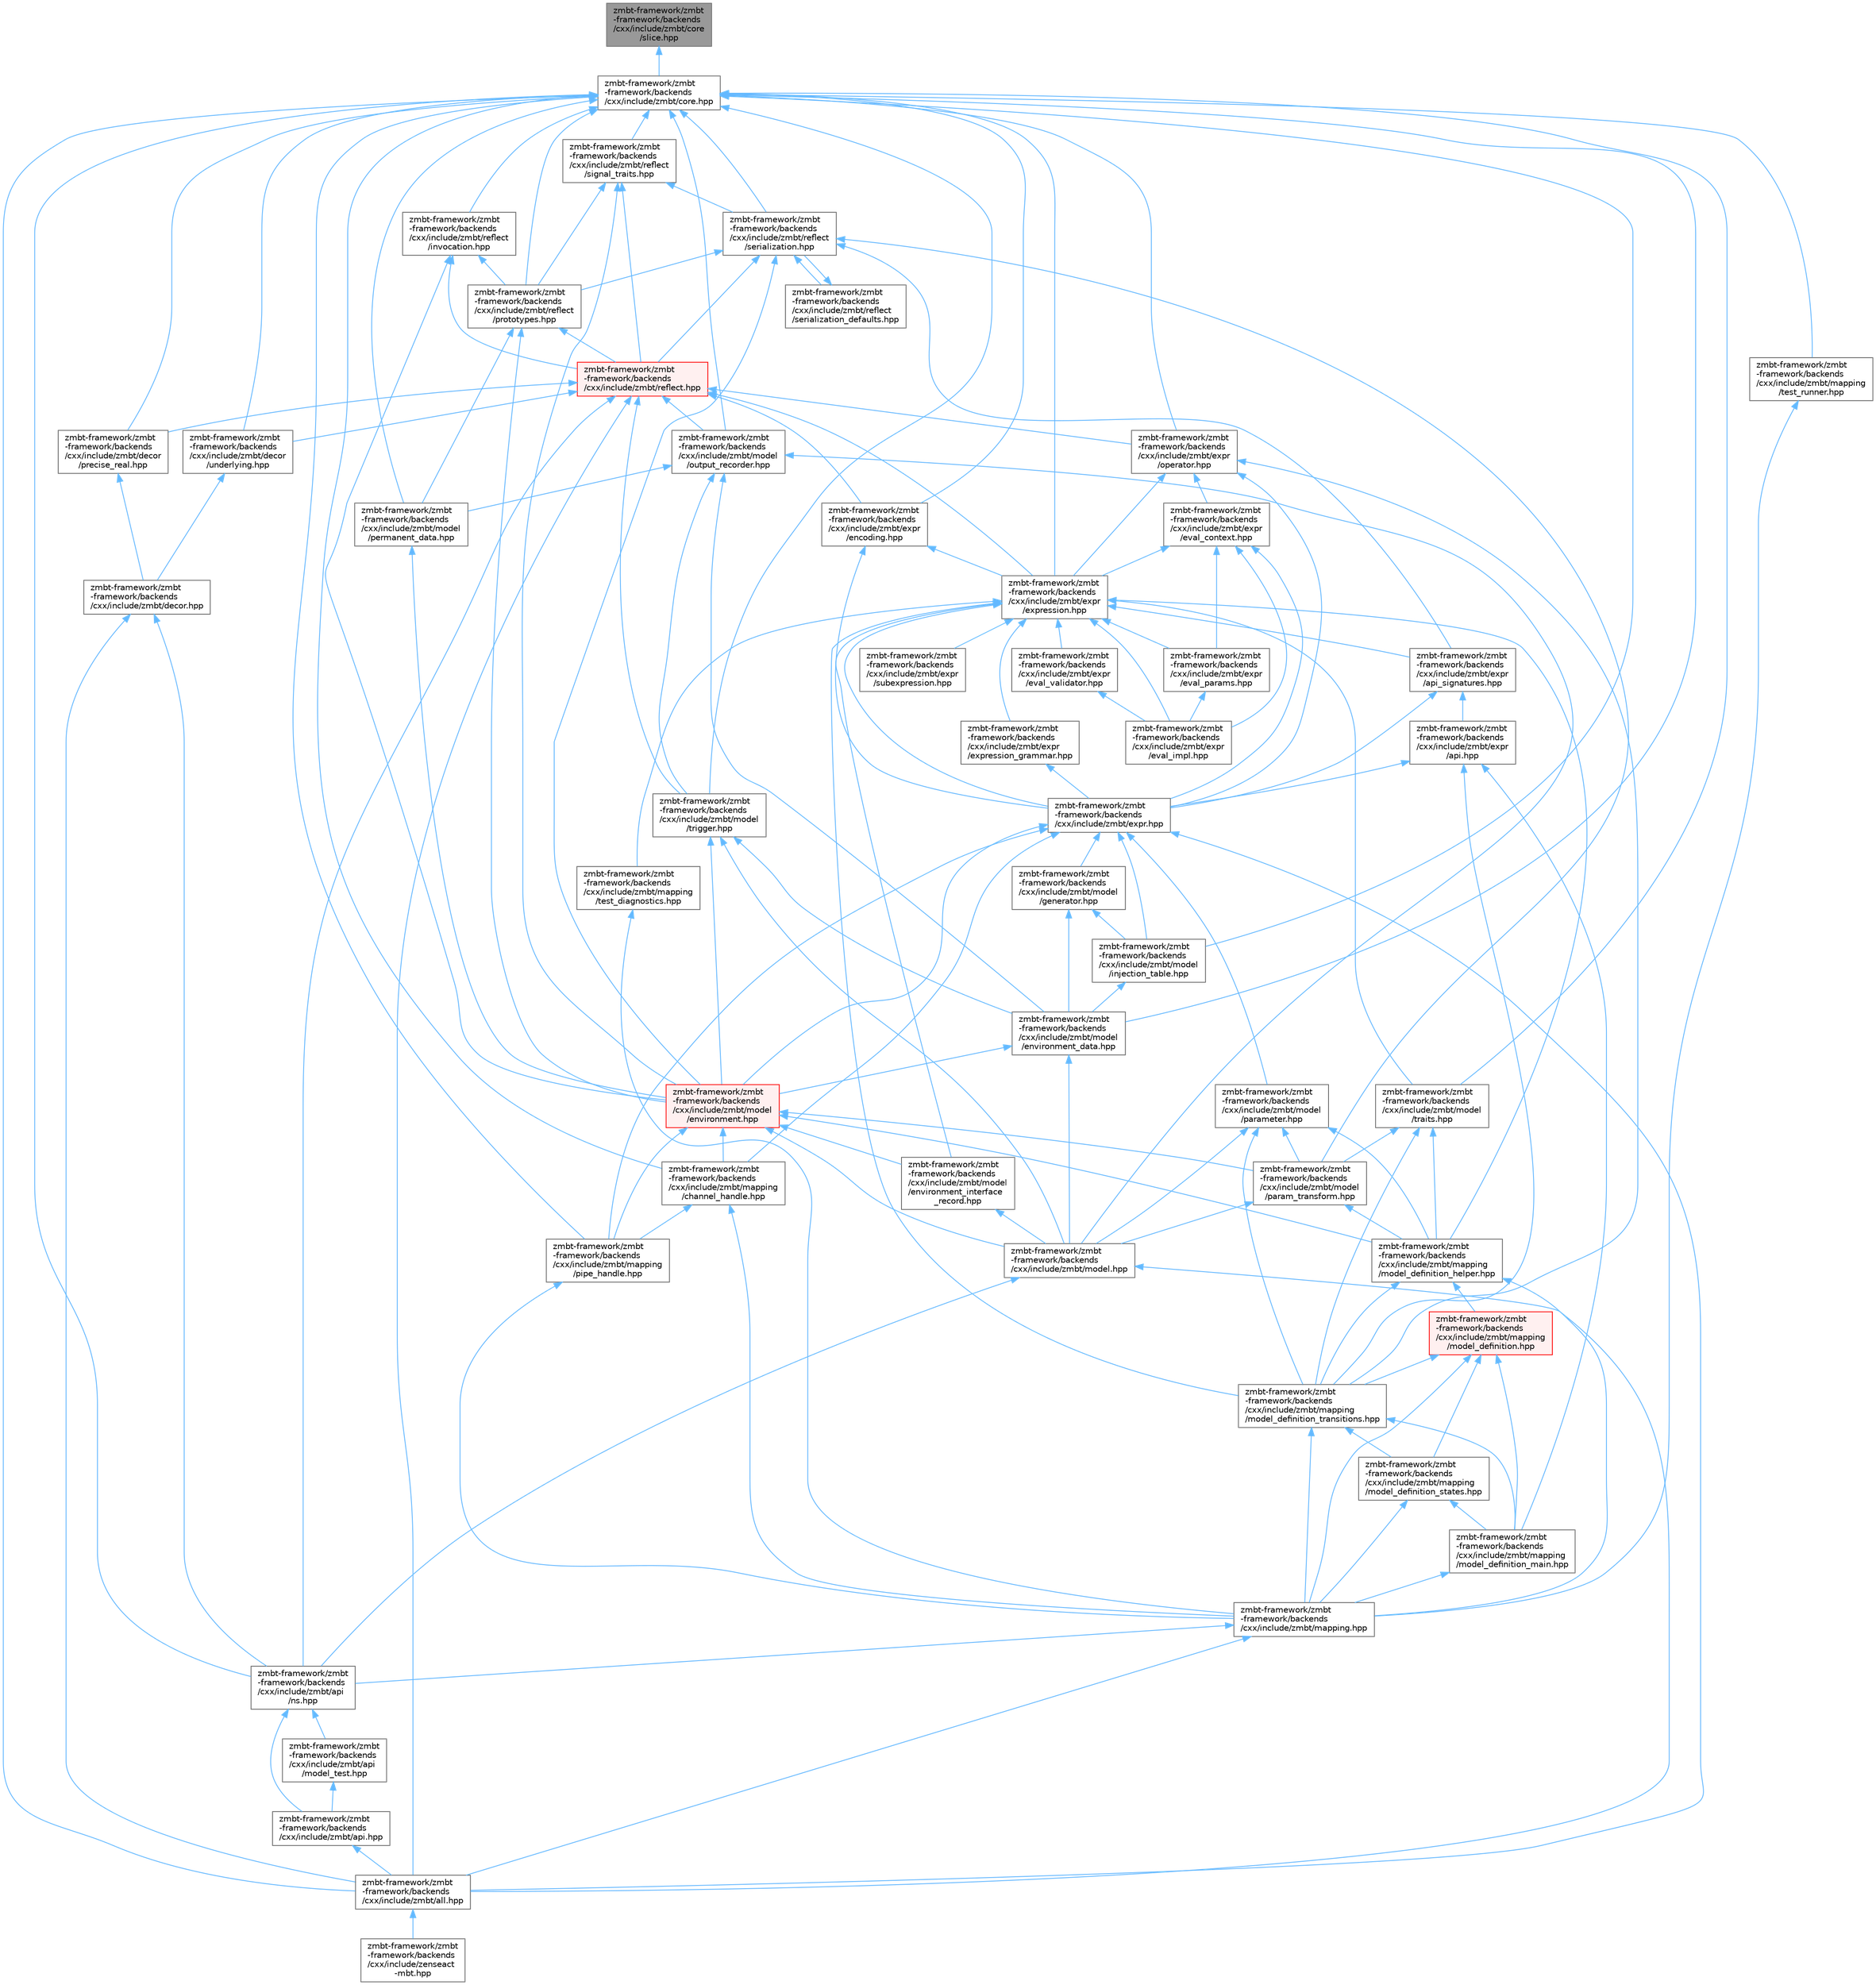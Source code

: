digraph "zmbt-framework/zmbt-framework/backends/cxx/include/zmbt/core/slice.hpp"
{
 // LATEX_PDF_SIZE
  bgcolor="transparent";
  edge [fontname=Helvetica,fontsize=10,labelfontname=Helvetica,labelfontsize=10];
  node [fontname=Helvetica,fontsize=10,shape=box,height=0.2,width=0.4];
  Node1 [id="Node000001",label="zmbt-framework/zmbt\l-framework/backends\l/cxx/include/zmbt/core\l/slice.hpp",height=0.2,width=0.4,color="gray40", fillcolor="grey60", style="filled", fontcolor="black",tooltip=" "];
  Node1 -> Node2 [id="edge1_Node000001_Node000002",dir="back",color="steelblue1",style="solid",tooltip=" "];
  Node2 [id="Node000002",label="zmbt-framework/zmbt\l-framework/backends\l/cxx/include/zmbt/core.hpp",height=0.2,width=0.4,color="grey40", fillcolor="white", style="filled",URL="$core_8hpp.html",tooltip=" "];
  Node2 -> Node3 [id="edge2_Node000002_Node000003",dir="back",color="steelblue1",style="solid",tooltip=" "];
  Node3 [id="Node000003",label="zmbt-framework/zmbt\l-framework/backends\l/cxx/include/zmbt/all.hpp",height=0.2,width=0.4,color="grey40", fillcolor="white", style="filled",URL="$all_8hpp.html",tooltip=" "];
  Node3 -> Node4 [id="edge3_Node000003_Node000004",dir="back",color="steelblue1",style="solid",tooltip=" "];
  Node4 [id="Node000004",label="zmbt-framework/zmbt\l-framework/backends\l/cxx/include/zenseact\l-mbt.hpp",height=0.2,width=0.4,color="grey40", fillcolor="white", style="filled",URL="$zenseact-mbt_8hpp.html",tooltip=" "];
  Node2 -> Node5 [id="edge4_Node000002_Node000005",dir="back",color="steelblue1",style="solid",tooltip=" "];
  Node5 [id="Node000005",label="zmbt-framework/zmbt\l-framework/backends\l/cxx/include/zmbt/api\l/ns.hpp",height=0.2,width=0.4,color="grey40", fillcolor="white", style="filled",URL="$ns_8hpp.html",tooltip=" "];
  Node5 -> Node6 [id="edge5_Node000005_Node000006",dir="back",color="steelblue1",style="solid",tooltip=" "];
  Node6 [id="Node000006",label="zmbt-framework/zmbt\l-framework/backends\l/cxx/include/zmbt/api.hpp",height=0.2,width=0.4,color="grey40", fillcolor="white", style="filled",URL="$api_8hpp.html",tooltip=" "];
  Node6 -> Node3 [id="edge6_Node000006_Node000003",dir="back",color="steelblue1",style="solid",tooltip=" "];
  Node5 -> Node7 [id="edge7_Node000005_Node000007",dir="back",color="steelblue1",style="solid",tooltip=" "];
  Node7 [id="Node000007",label="zmbt-framework/zmbt\l-framework/backends\l/cxx/include/zmbt/api\l/model_test.hpp",height=0.2,width=0.4,color="grey40", fillcolor="white", style="filled",URL="$model__test_8hpp.html",tooltip=" "];
  Node7 -> Node6 [id="edge8_Node000007_Node000006",dir="back",color="steelblue1",style="solid",tooltip=" "];
  Node2 -> Node8 [id="edge9_Node000002_Node000008",dir="back",color="steelblue1",style="solid",tooltip=" "];
  Node8 [id="Node000008",label="zmbt-framework/zmbt\l-framework/backends\l/cxx/include/zmbt/decor\l/precise_real.hpp",height=0.2,width=0.4,color="grey40", fillcolor="white", style="filled",URL="$precise__real_8hpp.html",tooltip=" "];
  Node8 -> Node9 [id="edge10_Node000008_Node000009",dir="back",color="steelblue1",style="solid",tooltip=" "];
  Node9 [id="Node000009",label="zmbt-framework/zmbt\l-framework/backends\l/cxx/include/zmbt/decor.hpp",height=0.2,width=0.4,color="grey40", fillcolor="white", style="filled",URL="$decor_8hpp.html",tooltip=" "];
  Node9 -> Node3 [id="edge11_Node000009_Node000003",dir="back",color="steelblue1",style="solid",tooltip=" "];
  Node9 -> Node5 [id="edge12_Node000009_Node000005",dir="back",color="steelblue1",style="solid",tooltip=" "];
  Node2 -> Node10 [id="edge13_Node000002_Node000010",dir="back",color="steelblue1",style="solid",tooltip=" "];
  Node10 [id="Node000010",label="zmbt-framework/zmbt\l-framework/backends\l/cxx/include/zmbt/decor\l/underlying.hpp",height=0.2,width=0.4,color="grey40", fillcolor="white", style="filled",URL="$underlying_8hpp.html",tooltip=" "];
  Node10 -> Node9 [id="edge14_Node000010_Node000009",dir="back",color="steelblue1",style="solid",tooltip=" "];
  Node2 -> Node11 [id="edge15_Node000002_Node000011",dir="back",color="steelblue1",style="solid",tooltip=" "];
  Node11 [id="Node000011",label="zmbt-framework/zmbt\l-framework/backends\l/cxx/include/zmbt/expr\l/encoding.hpp",height=0.2,width=0.4,color="grey40", fillcolor="white", style="filled",URL="$encoding_8hpp.html",tooltip=" "];
  Node11 -> Node12 [id="edge16_Node000011_Node000012",dir="back",color="steelblue1",style="solid",tooltip=" "];
  Node12 [id="Node000012",label="zmbt-framework/zmbt\l-framework/backends\l/cxx/include/zmbt/expr.hpp",height=0.2,width=0.4,color="grey40", fillcolor="white", style="filled",URL="$expr_8hpp.html",tooltip=" "];
  Node12 -> Node3 [id="edge17_Node000012_Node000003",dir="back",color="steelblue1",style="solid",tooltip=" "];
  Node12 -> Node13 [id="edge18_Node000012_Node000013",dir="back",color="steelblue1",style="solid",tooltip=" "];
  Node13 [id="Node000013",label="zmbt-framework/zmbt\l-framework/backends\l/cxx/include/zmbt/mapping\l/channel_handle.hpp",height=0.2,width=0.4,color="grey40", fillcolor="white", style="filled",URL="$channel__handle_8hpp.html",tooltip=" "];
  Node13 -> Node14 [id="edge19_Node000013_Node000014",dir="back",color="steelblue1",style="solid",tooltip=" "];
  Node14 [id="Node000014",label="zmbt-framework/zmbt\l-framework/backends\l/cxx/include/zmbt/mapping.hpp",height=0.2,width=0.4,color="grey40", fillcolor="white", style="filled",URL="$mapping_8hpp.html",tooltip=" "];
  Node14 -> Node3 [id="edge20_Node000014_Node000003",dir="back",color="steelblue1",style="solid",tooltip=" "];
  Node14 -> Node5 [id="edge21_Node000014_Node000005",dir="back",color="steelblue1",style="solid",tooltip=" "];
  Node13 -> Node15 [id="edge22_Node000013_Node000015",dir="back",color="steelblue1",style="solid",tooltip=" "];
  Node15 [id="Node000015",label="zmbt-framework/zmbt\l-framework/backends\l/cxx/include/zmbt/mapping\l/pipe_handle.hpp",height=0.2,width=0.4,color="grey40", fillcolor="white", style="filled",URL="$pipe__handle_8hpp.html",tooltip=" "];
  Node15 -> Node14 [id="edge23_Node000015_Node000014",dir="back",color="steelblue1",style="solid",tooltip=" "];
  Node12 -> Node15 [id="edge24_Node000012_Node000015",dir="back",color="steelblue1",style="solid",tooltip=" "];
  Node12 -> Node16 [id="edge25_Node000012_Node000016",dir="back",color="steelblue1",style="solid",tooltip=" "];
  Node16 [id="Node000016",label="zmbt-framework/zmbt\l-framework/backends\l/cxx/include/zmbt/model\l/environment.hpp",height=0.2,width=0.4,color="red", fillcolor="#FFF0F0", style="filled",URL="$environment_8hpp.html",tooltip=" "];
  Node16 -> Node13 [id="edge26_Node000016_Node000013",dir="back",color="steelblue1",style="solid",tooltip=" "];
  Node16 -> Node17 [id="edge27_Node000016_Node000017",dir="back",color="steelblue1",style="solid",tooltip=" "];
  Node17 [id="Node000017",label="zmbt-framework/zmbt\l-framework/backends\l/cxx/include/zmbt/mapping\l/model_definition_helper.hpp",height=0.2,width=0.4,color="grey40", fillcolor="white", style="filled",URL="$model__definition__helper_8hpp.html",tooltip=" "];
  Node17 -> Node14 [id="edge28_Node000017_Node000014",dir="back",color="steelblue1",style="solid",tooltip=" "];
  Node17 -> Node18 [id="edge29_Node000017_Node000018",dir="back",color="steelblue1",style="solid",tooltip=" "];
  Node18 [id="Node000018",label="zmbt-framework/zmbt\l-framework/backends\l/cxx/include/zmbt/mapping\l/model_definition.hpp",height=0.2,width=0.4,color="red", fillcolor="#FFF0F0", style="filled",URL="$model__definition_8hpp.html",tooltip=" "];
  Node18 -> Node14 [id="edge30_Node000018_Node000014",dir="back",color="steelblue1",style="solid",tooltip=" "];
  Node18 -> Node19 [id="edge31_Node000018_Node000019",dir="back",color="steelblue1",style="solid",tooltip=" "];
  Node19 [id="Node000019",label="zmbt-framework/zmbt\l-framework/backends\l/cxx/include/zmbt/mapping\l/model_definition_main.hpp",height=0.2,width=0.4,color="grey40", fillcolor="white", style="filled",URL="$model__definition__main_8hpp.html",tooltip=" "];
  Node19 -> Node14 [id="edge32_Node000019_Node000014",dir="back",color="steelblue1",style="solid",tooltip=" "];
  Node18 -> Node21 [id="edge33_Node000018_Node000021",dir="back",color="steelblue1",style="solid",tooltip=" "];
  Node21 [id="Node000021",label="zmbt-framework/zmbt\l-framework/backends\l/cxx/include/zmbt/mapping\l/model_definition_states.hpp",height=0.2,width=0.4,color="grey40", fillcolor="white", style="filled",URL="$model__definition__states_8hpp.html",tooltip=" "];
  Node21 -> Node14 [id="edge34_Node000021_Node000014",dir="back",color="steelblue1",style="solid",tooltip=" "];
  Node21 -> Node19 [id="edge35_Node000021_Node000019",dir="back",color="steelblue1",style="solid",tooltip=" "];
  Node18 -> Node22 [id="edge36_Node000018_Node000022",dir="back",color="steelblue1",style="solid",tooltip=" "];
  Node22 [id="Node000022",label="zmbt-framework/zmbt\l-framework/backends\l/cxx/include/zmbt/mapping\l/model_definition_transitions.hpp",height=0.2,width=0.4,color="grey40", fillcolor="white", style="filled",URL="$model__definition__transitions_8hpp.html",tooltip=" "];
  Node22 -> Node14 [id="edge37_Node000022_Node000014",dir="back",color="steelblue1",style="solid",tooltip=" "];
  Node22 -> Node19 [id="edge38_Node000022_Node000019",dir="back",color="steelblue1",style="solid",tooltip=" "];
  Node22 -> Node21 [id="edge39_Node000022_Node000021",dir="back",color="steelblue1",style="solid",tooltip=" "];
  Node17 -> Node22 [id="edge40_Node000017_Node000022",dir="back",color="steelblue1",style="solid",tooltip=" "];
  Node16 -> Node15 [id="edge41_Node000016_Node000015",dir="back",color="steelblue1",style="solid",tooltip=" "];
  Node16 -> Node24 [id="edge42_Node000016_Node000024",dir="back",color="steelblue1",style="solid",tooltip=" "];
  Node24 [id="Node000024",label="zmbt-framework/zmbt\l-framework/backends\l/cxx/include/zmbt/model.hpp",height=0.2,width=0.4,color="grey40", fillcolor="white", style="filled",URL="$model_8hpp.html",tooltip=" "];
  Node24 -> Node3 [id="edge43_Node000024_Node000003",dir="back",color="steelblue1",style="solid",tooltip=" "];
  Node24 -> Node5 [id="edge44_Node000024_Node000005",dir="back",color="steelblue1",style="solid",tooltip=" "];
  Node16 -> Node25 [id="edge45_Node000016_Node000025",dir="back",color="steelblue1",style="solid",tooltip=" "];
  Node25 [id="Node000025",label="zmbt-framework/zmbt\l-framework/backends\l/cxx/include/zmbt/model\l/environment_interface\l_record.hpp",height=0.2,width=0.4,color="grey40", fillcolor="white", style="filled",URL="$environment__interface__record_8hpp.html",tooltip=" "];
  Node25 -> Node24 [id="edge46_Node000025_Node000024",dir="back",color="steelblue1",style="solid",tooltip=" "];
  Node16 -> Node26 [id="edge47_Node000016_Node000026",dir="back",color="steelblue1",style="solid",tooltip=" "];
  Node26 [id="Node000026",label="zmbt-framework/zmbt\l-framework/backends\l/cxx/include/zmbt/model\l/param_transform.hpp",height=0.2,width=0.4,color="grey40", fillcolor="white", style="filled",URL="$param__transform_8hpp.html",tooltip=" "];
  Node26 -> Node17 [id="edge48_Node000026_Node000017",dir="back",color="steelblue1",style="solid",tooltip=" "];
  Node26 -> Node24 [id="edge49_Node000026_Node000024",dir="back",color="steelblue1",style="solid",tooltip=" "];
  Node12 -> Node27 [id="edge50_Node000012_Node000027",dir="back",color="steelblue1",style="solid",tooltip=" "];
  Node27 [id="Node000027",label="zmbt-framework/zmbt\l-framework/backends\l/cxx/include/zmbt/model\l/generator.hpp",height=0.2,width=0.4,color="grey40", fillcolor="white", style="filled",URL="$generator_8hpp.html",tooltip=" "];
  Node27 -> Node28 [id="edge51_Node000027_Node000028",dir="back",color="steelblue1",style="solid",tooltip=" "];
  Node28 [id="Node000028",label="zmbt-framework/zmbt\l-framework/backends\l/cxx/include/zmbt/model\l/environment_data.hpp",height=0.2,width=0.4,color="grey40", fillcolor="white", style="filled",URL="$environment__data_8hpp.html",tooltip=" "];
  Node28 -> Node24 [id="edge52_Node000028_Node000024",dir="back",color="steelblue1",style="solid",tooltip=" "];
  Node28 -> Node16 [id="edge53_Node000028_Node000016",dir="back",color="steelblue1",style="solid",tooltip=" "];
  Node27 -> Node29 [id="edge54_Node000027_Node000029",dir="back",color="steelblue1",style="solid",tooltip=" "];
  Node29 [id="Node000029",label="zmbt-framework/zmbt\l-framework/backends\l/cxx/include/zmbt/model\l/injection_table.hpp",height=0.2,width=0.4,color="grey40", fillcolor="white", style="filled",URL="$injection__table_8hpp.html",tooltip=" "];
  Node29 -> Node28 [id="edge55_Node000029_Node000028",dir="back",color="steelblue1",style="solid",tooltip=" "];
  Node12 -> Node29 [id="edge56_Node000012_Node000029",dir="back",color="steelblue1",style="solid",tooltip=" "];
  Node12 -> Node30 [id="edge57_Node000012_Node000030",dir="back",color="steelblue1",style="solid",tooltip=" "];
  Node30 [id="Node000030",label="zmbt-framework/zmbt\l-framework/backends\l/cxx/include/zmbt/model\l/parameter.hpp",height=0.2,width=0.4,color="grey40", fillcolor="white", style="filled",URL="$parameter_8hpp.html",tooltip=" "];
  Node30 -> Node17 [id="edge58_Node000030_Node000017",dir="back",color="steelblue1",style="solid",tooltip=" "];
  Node30 -> Node22 [id="edge59_Node000030_Node000022",dir="back",color="steelblue1",style="solid",tooltip=" "];
  Node30 -> Node24 [id="edge60_Node000030_Node000024",dir="back",color="steelblue1",style="solid",tooltip=" "];
  Node30 -> Node26 [id="edge61_Node000030_Node000026",dir="back",color="steelblue1",style="solid",tooltip=" "];
  Node11 -> Node31 [id="edge62_Node000011_Node000031",dir="back",color="steelblue1",style="solid",tooltip=" "];
  Node31 [id="Node000031",label="zmbt-framework/zmbt\l-framework/backends\l/cxx/include/zmbt/expr\l/expression.hpp",height=0.2,width=0.4,color="grey40", fillcolor="white", style="filled",URL="$expression_8hpp.html",tooltip=" "];
  Node31 -> Node12 [id="edge63_Node000031_Node000012",dir="back",color="steelblue1",style="solid",tooltip=" "];
  Node31 -> Node32 [id="edge64_Node000031_Node000032",dir="back",color="steelblue1",style="solid",tooltip=" "];
  Node32 [id="Node000032",label="zmbt-framework/zmbt\l-framework/backends\l/cxx/include/zmbt/expr\l/api_signatures.hpp",height=0.2,width=0.4,color="grey40", fillcolor="white", style="filled",URL="$api__signatures_8hpp.html",tooltip=" "];
  Node32 -> Node12 [id="edge65_Node000032_Node000012",dir="back",color="steelblue1",style="solid",tooltip=" "];
  Node32 -> Node33 [id="edge66_Node000032_Node000033",dir="back",color="steelblue1",style="solid",tooltip=" "];
  Node33 [id="Node000033",label="zmbt-framework/zmbt\l-framework/backends\l/cxx/include/zmbt/expr\l/api.hpp",height=0.2,width=0.4,color="grey40", fillcolor="white", style="filled",URL="$expr_2api_8hpp.html",tooltip=" "];
  Node33 -> Node12 [id="edge67_Node000033_Node000012",dir="back",color="steelblue1",style="solid",tooltip=" "];
  Node33 -> Node19 [id="edge68_Node000033_Node000019",dir="back",color="steelblue1",style="solid",tooltip=" "];
  Node33 -> Node22 [id="edge69_Node000033_Node000022",dir="back",color="steelblue1",style="solid",tooltip=" "];
  Node31 -> Node34 [id="edge70_Node000031_Node000034",dir="back",color="steelblue1",style="solid",tooltip=" "];
  Node34 [id="Node000034",label="zmbt-framework/zmbt\l-framework/backends\l/cxx/include/zmbt/expr\l/eval_impl.hpp",height=0.2,width=0.4,color="grey40", fillcolor="white", style="filled",URL="$eval__impl_8hpp.html",tooltip=" "];
  Node31 -> Node35 [id="edge71_Node000031_Node000035",dir="back",color="steelblue1",style="solid",tooltip=" "];
  Node35 [id="Node000035",label="zmbt-framework/zmbt\l-framework/backends\l/cxx/include/zmbt/expr\l/eval_params.hpp",height=0.2,width=0.4,color="grey40", fillcolor="white", style="filled",URL="$eval__params_8hpp.html",tooltip=" "];
  Node35 -> Node34 [id="edge72_Node000035_Node000034",dir="back",color="steelblue1",style="solid",tooltip=" "];
  Node31 -> Node36 [id="edge73_Node000031_Node000036",dir="back",color="steelblue1",style="solid",tooltip=" "];
  Node36 [id="Node000036",label="zmbt-framework/zmbt\l-framework/backends\l/cxx/include/zmbt/expr\l/eval_validator.hpp",height=0.2,width=0.4,color="grey40", fillcolor="white", style="filled",URL="$eval__validator_8hpp.html",tooltip=" "];
  Node36 -> Node34 [id="edge74_Node000036_Node000034",dir="back",color="steelblue1",style="solid",tooltip=" "];
  Node31 -> Node37 [id="edge75_Node000031_Node000037",dir="back",color="steelblue1",style="solid",tooltip=" "];
  Node37 [id="Node000037",label="zmbt-framework/zmbt\l-framework/backends\l/cxx/include/zmbt/expr\l/expression_grammar.hpp",height=0.2,width=0.4,color="grey40", fillcolor="white", style="filled",URL="$expression__grammar_8hpp.html",tooltip=" "];
  Node37 -> Node12 [id="edge76_Node000037_Node000012",dir="back",color="steelblue1",style="solid",tooltip=" "];
  Node31 -> Node38 [id="edge77_Node000031_Node000038",dir="back",color="steelblue1",style="solid",tooltip=" "];
  Node38 [id="Node000038",label="zmbt-framework/zmbt\l-framework/backends\l/cxx/include/zmbt/expr\l/subexpression.hpp",height=0.2,width=0.4,color="grey40", fillcolor="white", style="filled",URL="$subexpression_8hpp.html",tooltip=" "];
  Node31 -> Node17 [id="edge78_Node000031_Node000017",dir="back",color="steelblue1",style="solid",tooltip=" "];
  Node31 -> Node22 [id="edge79_Node000031_Node000022",dir="back",color="steelblue1",style="solid",tooltip=" "];
  Node31 -> Node39 [id="edge80_Node000031_Node000039",dir="back",color="steelblue1",style="solid",tooltip=" "];
  Node39 [id="Node000039",label="zmbt-framework/zmbt\l-framework/backends\l/cxx/include/zmbt/mapping\l/test_diagnostics.hpp",height=0.2,width=0.4,color="grey40", fillcolor="white", style="filled",URL="$test__diagnostics_8hpp.html",tooltip=" "];
  Node39 -> Node14 [id="edge81_Node000039_Node000014",dir="back",color="steelblue1",style="solid",tooltip=" "];
  Node31 -> Node25 [id="edge82_Node000031_Node000025",dir="back",color="steelblue1",style="solid",tooltip=" "];
  Node31 -> Node40 [id="edge83_Node000031_Node000040",dir="back",color="steelblue1",style="solid",tooltip=" "];
  Node40 [id="Node000040",label="zmbt-framework/zmbt\l-framework/backends\l/cxx/include/zmbt/model\l/traits.hpp",height=0.2,width=0.4,color="grey40", fillcolor="white", style="filled",URL="$traits_8hpp.html",tooltip=" "];
  Node40 -> Node17 [id="edge84_Node000040_Node000017",dir="back",color="steelblue1",style="solid",tooltip=" "];
  Node40 -> Node22 [id="edge85_Node000040_Node000022",dir="back",color="steelblue1",style="solid",tooltip=" "];
  Node40 -> Node26 [id="edge86_Node000040_Node000026",dir="back",color="steelblue1",style="solid",tooltip=" "];
  Node2 -> Node31 [id="edge87_Node000002_Node000031",dir="back",color="steelblue1",style="solid",tooltip=" "];
  Node2 -> Node41 [id="edge88_Node000002_Node000041",dir="back",color="steelblue1",style="solid",tooltip=" "];
  Node41 [id="Node000041",label="zmbt-framework/zmbt\l-framework/backends\l/cxx/include/zmbt/expr\l/operator.hpp",height=0.2,width=0.4,color="grey40", fillcolor="white", style="filled",URL="$operator_8hpp.html",tooltip=" "];
  Node41 -> Node12 [id="edge89_Node000041_Node000012",dir="back",color="steelblue1",style="solid",tooltip=" "];
  Node41 -> Node42 [id="edge90_Node000041_Node000042",dir="back",color="steelblue1",style="solid",tooltip=" "];
  Node42 [id="Node000042",label="zmbt-framework/zmbt\l-framework/backends\l/cxx/include/zmbt/expr\l/eval_context.hpp",height=0.2,width=0.4,color="grey40", fillcolor="white", style="filled",URL="$eval__context_8hpp.html",tooltip=" "];
  Node42 -> Node12 [id="edge91_Node000042_Node000012",dir="back",color="steelblue1",style="solid",tooltip=" "];
  Node42 -> Node34 [id="edge92_Node000042_Node000034",dir="back",color="steelblue1",style="solid",tooltip=" "];
  Node42 -> Node35 [id="edge93_Node000042_Node000035",dir="back",color="steelblue1",style="solid",tooltip=" "];
  Node42 -> Node31 [id="edge94_Node000042_Node000031",dir="back",color="steelblue1",style="solid",tooltip=" "];
  Node41 -> Node31 [id="edge95_Node000041_Node000031",dir="back",color="steelblue1",style="solid",tooltip=" "];
  Node41 -> Node22 [id="edge96_Node000041_Node000022",dir="back",color="steelblue1",style="solid",tooltip=" "];
  Node2 -> Node13 [id="edge97_Node000002_Node000013",dir="back",color="steelblue1",style="solid",tooltip=" "];
  Node2 -> Node15 [id="edge98_Node000002_Node000015",dir="back",color="steelblue1",style="solid",tooltip=" "];
  Node2 -> Node43 [id="edge99_Node000002_Node000043",dir="back",color="steelblue1",style="solid",tooltip=" "];
  Node43 [id="Node000043",label="zmbt-framework/zmbt\l-framework/backends\l/cxx/include/zmbt/mapping\l/test_runner.hpp",height=0.2,width=0.4,color="grey40", fillcolor="white", style="filled",URL="$test__runner_8hpp.html",tooltip=" "];
  Node43 -> Node14 [id="edge100_Node000043_Node000014",dir="back",color="steelblue1",style="solid",tooltip=" "];
  Node2 -> Node28 [id="edge101_Node000002_Node000028",dir="back",color="steelblue1",style="solid",tooltip=" "];
  Node2 -> Node29 [id="edge102_Node000002_Node000029",dir="back",color="steelblue1",style="solid",tooltip=" "];
  Node2 -> Node44 [id="edge103_Node000002_Node000044",dir="back",color="steelblue1",style="solid",tooltip=" "];
  Node44 [id="Node000044",label="zmbt-framework/zmbt\l-framework/backends\l/cxx/include/zmbt/model\l/output_recorder.hpp",height=0.2,width=0.4,color="grey40", fillcolor="white", style="filled",URL="$output__recorder_8hpp.html",tooltip=" "];
  Node44 -> Node24 [id="edge104_Node000044_Node000024",dir="back",color="steelblue1",style="solid",tooltip=" "];
  Node44 -> Node28 [id="edge105_Node000044_Node000028",dir="back",color="steelblue1",style="solid",tooltip=" "];
  Node44 -> Node45 [id="edge106_Node000044_Node000045",dir="back",color="steelblue1",style="solid",tooltip=" "];
  Node45 [id="Node000045",label="zmbt-framework/zmbt\l-framework/backends\l/cxx/include/zmbt/model\l/permanent_data.hpp",height=0.2,width=0.4,color="grey40", fillcolor="white", style="filled",URL="$permanent__data_8hpp.html",tooltip=" "];
  Node45 -> Node16 [id="edge107_Node000045_Node000016",dir="back",color="steelblue1",style="solid",tooltip=" "];
  Node44 -> Node46 [id="edge108_Node000044_Node000046",dir="back",color="steelblue1",style="solid",tooltip=" "];
  Node46 [id="Node000046",label="zmbt-framework/zmbt\l-framework/backends\l/cxx/include/zmbt/model\l/trigger.hpp",height=0.2,width=0.4,color="grey40", fillcolor="white", style="filled",URL="$trigger_8hpp.html",tooltip=" "];
  Node46 -> Node24 [id="edge109_Node000046_Node000024",dir="back",color="steelblue1",style="solid",tooltip=" "];
  Node46 -> Node16 [id="edge110_Node000046_Node000016",dir="back",color="steelblue1",style="solid",tooltip=" "];
  Node46 -> Node28 [id="edge111_Node000046_Node000028",dir="back",color="steelblue1",style="solid",tooltip=" "];
  Node2 -> Node45 [id="edge112_Node000002_Node000045",dir="back",color="steelblue1",style="solid",tooltip=" "];
  Node2 -> Node40 [id="edge113_Node000002_Node000040",dir="back",color="steelblue1",style="solid",tooltip=" "];
  Node2 -> Node46 [id="edge114_Node000002_Node000046",dir="back",color="steelblue1",style="solid",tooltip=" "];
  Node2 -> Node47 [id="edge115_Node000002_Node000047",dir="back",color="steelblue1",style="solid",tooltip=" "];
  Node47 [id="Node000047",label="zmbt-framework/zmbt\l-framework/backends\l/cxx/include/zmbt/reflect\l/invocation.hpp",height=0.2,width=0.4,color="grey40", fillcolor="white", style="filled",URL="$invocation_8hpp.html",tooltip=" "];
  Node47 -> Node16 [id="edge116_Node000047_Node000016",dir="back",color="steelblue1",style="solid",tooltip=" "];
  Node47 -> Node48 [id="edge117_Node000047_Node000048",dir="back",color="steelblue1",style="solid",tooltip=" "];
  Node48 [id="Node000048",label="zmbt-framework/zmbt\l-framework/backends\l/cxx/include/zmbt/reflect.hpp",height=0.2,width=0.4,color="red", fillcolor="#FFF0F0", style="filled",URL="$reflect_8hpp.html",tooltip=" "];
  Node48 -> Node3 [id="edge118_Node000048_Node000003",dir="back",color="steelblue1",style="solid",tooltip=" "];
  Node48 -> Node5 [id="edge119_Node000048_Node000005",dir="back",color="steelblue1",style="solid",tooltip=" "];
  Node48 -> Node8 [id="edge120_Node000048_Node000008",dir="back",color="steelblue1",style="solid",tooltip=" "];
  Node48 -> Node10 [id="edge121_Node000048_Node000010",dir="back",color="steelblue1",style="solid",tooltip=" "];
  Node48 -> Node11 [id="edge122_Node000048_Node000011",dir="back",color="steelblue1",style="solid",tooltip=" "];
  Node48 -> Node31 [id="edge123_Node000048_Node000031",dir="back",color="steelblue1",style="solid",tooltip=" "];
  Node48 -> Node41 [id="edge124_Node000048_Node000041",dir="back",color="steelblue1",style="solid",tooltip=" "];
  Node48 -> Node44 [id="edge125_Node000048_Node000044",dir="back",color="steelblue1",style="solid",tooltip=" "];
  Node48 -> Node46 [id="edge126_Node000048_Node000046",dir="back",color="steelblue1",style="solid",tooltip=" "];
  Node47 -> Node55 [id="edge127_Node000047_Node000055",dir="back",color="steelblue1",style="solid",tooltip=" "];
  Node55 [id="Node000055",label="zmbt-framework/zmbt\l-framework/backends\l/cxx/include/zmbt/reflect\l/prototypes.hpp",height=0.2,width=0.4,color="grey40", fillcolor="white", style="filled",URL="$prototypes_8hpp.html",tooltip=" "];
  Node55 -> Node16 [id="edge128_Node000055_Node000016",dir="back",color="steelblue1",style="solid",tooltip=" "];
  Node55 -> Node45 [id="edge129_Node000055_Node000045",dir="back",color="steelblue1",style="solid",tooltip=" "];
  Node55 -> Node48 [id="edge130_Node000055_Node000048",dir="back",color="steelblue1",style="solid",tooltip=" "];
  Node2 -> Node55 [id="edge131_Node000002_Node000055",dir="back",color="steelblue1",style="solid",tooltip=" "];
  Node2 -> Node56 [id="edge132_Node000002_Node000056",dir="back",color="steelblue1",style="solid",tooltip=" "];
  Node56 [id="Node000056",label="zmbt-framework/zmbt\l-framework/backends\l/cxx/include/zmbt/reflect\l/serialization.hpp",height=0.2,width=0.4,color="grey40", fillcolor="white", style="filled",URL="$serialization_8hpp.html",tooltip=" "];
  Node56 -> Node32 [id="edge133_Node000056_Node000032",dir="back",color="steelblue1",style="solid",tooltip=" "];
  Node56 -> Node16 [id="edge134_Node000056_Node000016",dir="back",color="steelblue1",style="solid",tooltip=" "];
  Node56 -> Node26 [id="edge135_Node000056_Node000026",dir="back",color="steelblue1",style="solid",tooltip=" "];
  Node56 -> Node48 [id="edge136_Node000056_Node000048",dir="back",color="steelblue1",style="solid",tooltip=" "];
  Node56 -> Node55 [id="edge137_Node000056_Node000055",dir="back",color="steelblue1",style="solid",tooltip=" "];
  Node56 -> Node57 [id="edge138_Node000056_Node000057",dir="back",color="steelblue1",style="solid",tooltip=" "];
  Node57 [id="Node000057",label="zmbt-framework/zmbt\l-framework/backends\l/cxx/include/zmbt/reflect\l/serialization_defaults.hpp",height=0.2,width=0.4,color="grey40", fillcolor="white", style="filled",URL="$serialization__defaults_8hpp.html",tooltip=" "];
  Node57 -> Node56 [id="edge139_Node000057_Node000056",dir="back",color="steelblue1",style="solid",tooltip=" "];
  Node2 -> Node58 [id="edge140_Node000002_Node000058",dir="back",color="steelblue1",style="solid",tooltip=" "];
  Node58 [id="Node000058",label="zmbt-framework/zmbt\l-framework/backends\l/cxx/include/zmbt/reflect\l/signal_traits.hpp",height=0.2,width=0.4,color="grey40", fillcolor="white", style="filled",URL="$signal__traits_8hpp.html",tooltip=" "];
  Node58 -> Node16 [id="edge141_Node000058_Node000016",dir="back",color="steelblue1",style="solid",tooltip=" "];
  Node58 -> Node48 [id="edge142_Node000058_Node000048",dir="back",color="steelblue1",style="solid",tooltip=" "];
  Node58 -> Node55 [id="edge143_Node000058_Node000055",dir="back",color="steelblue1",style="solid",tooltip=" "];
  Node58 -> Node56 [id="edge144_Node000058_Node000056",dir="back",color="steelblue1",style="solid",tooltip=" "];
}

